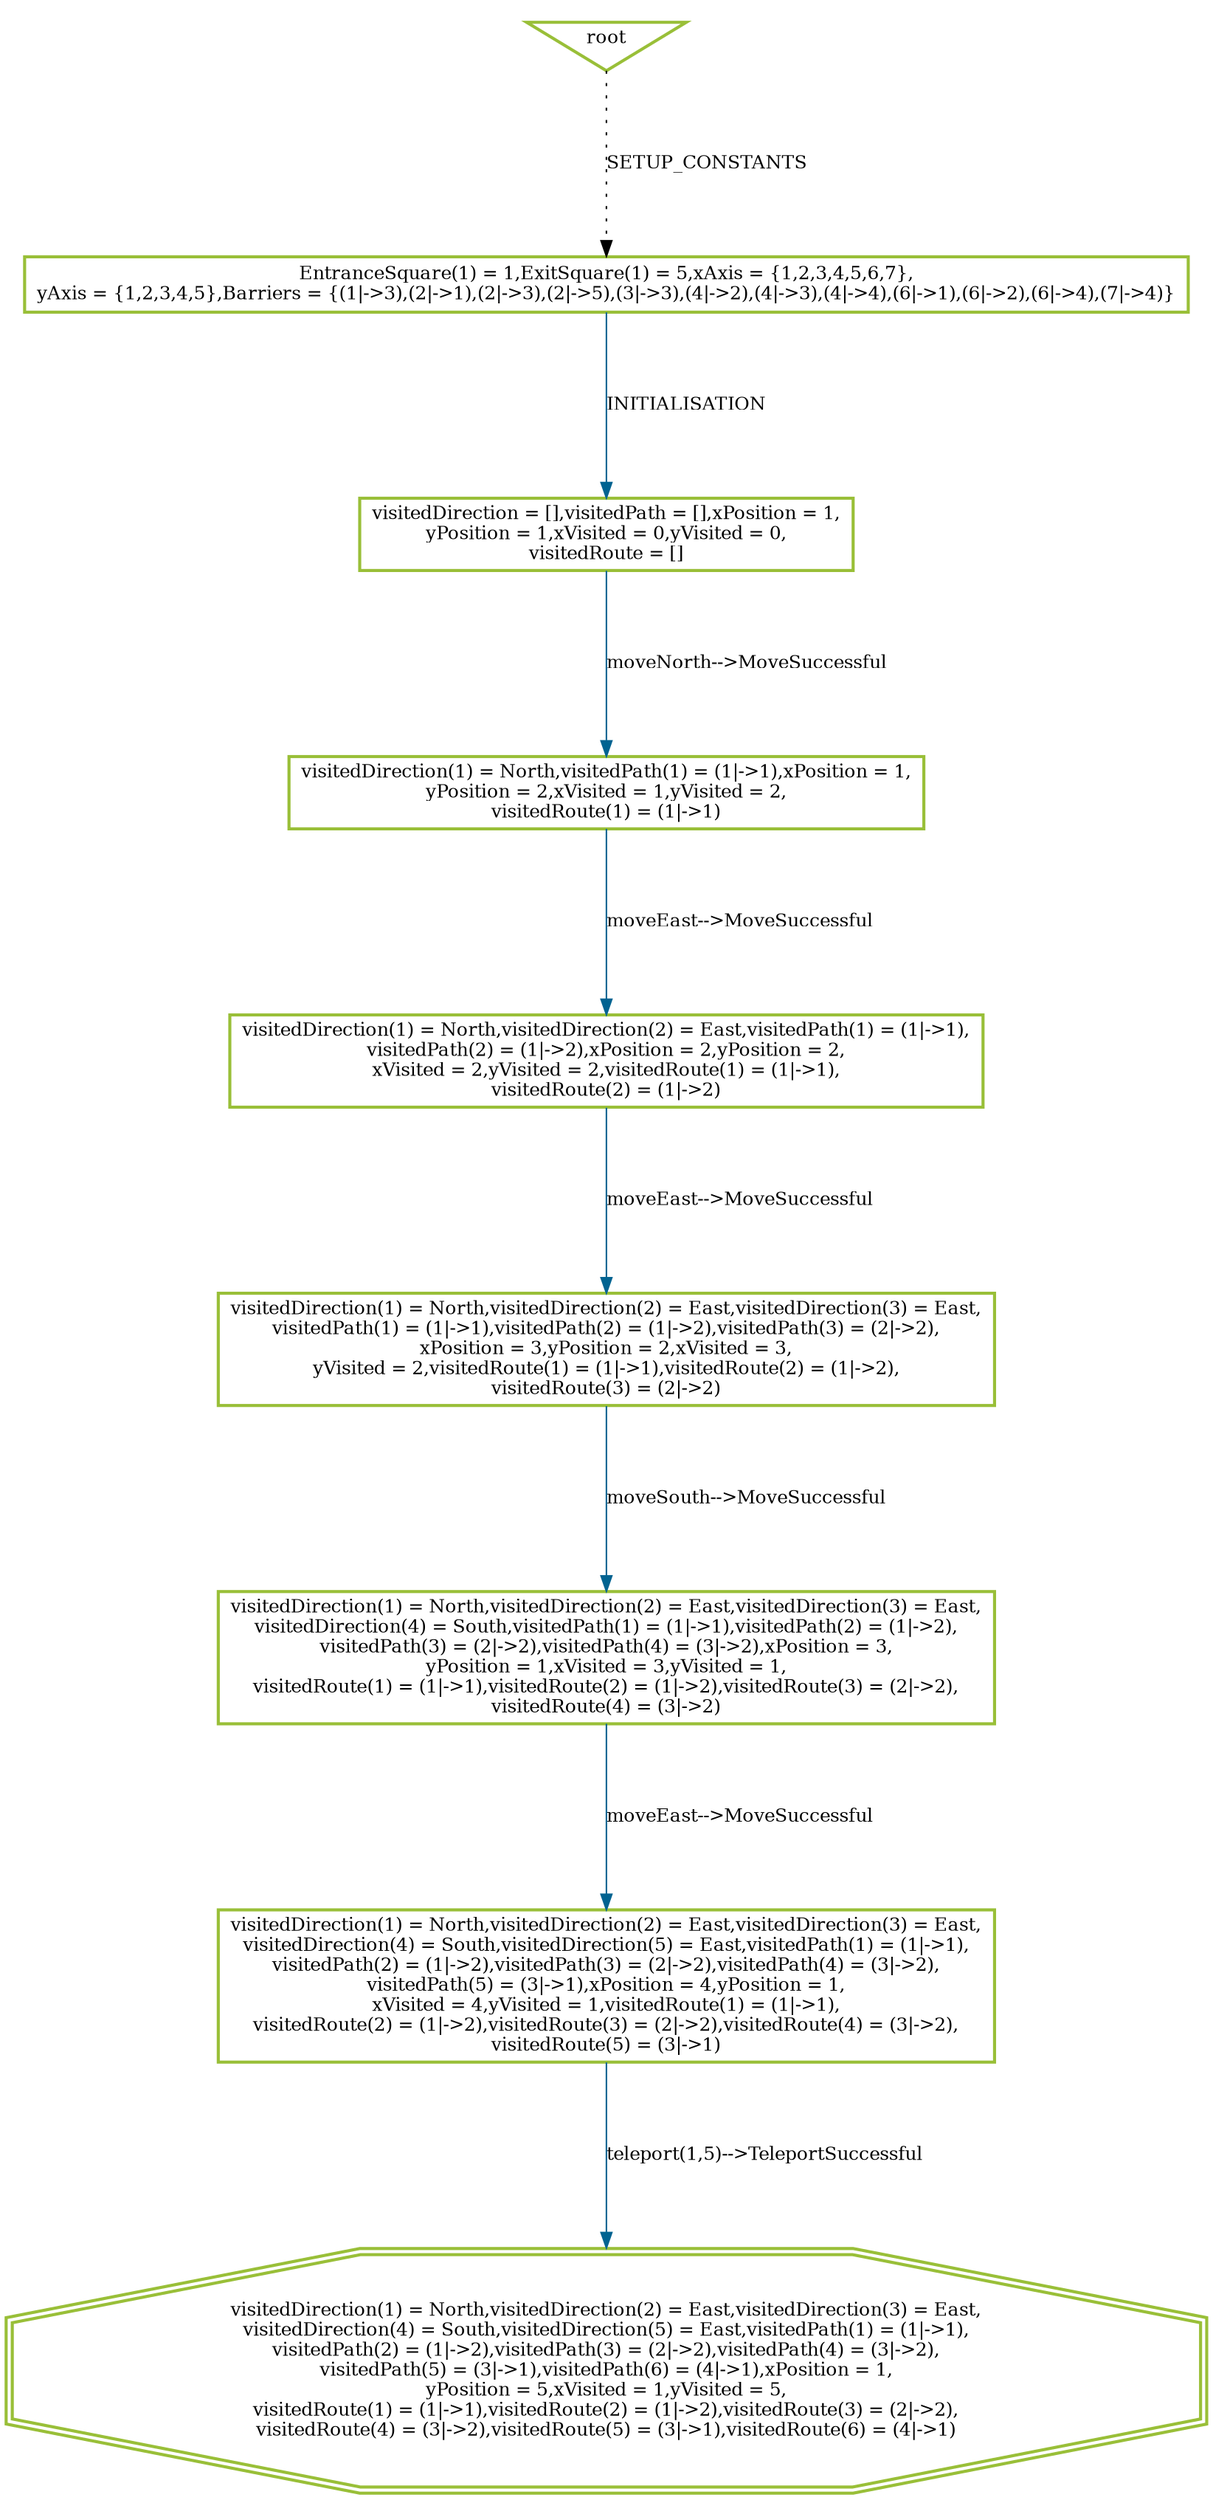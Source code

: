 digraph "history" {
	graph [
		fontsize = "14"
		fontname = "Times-Roman"
		fontcolor = "black"
		nodesep = "1.5"
		ranksep = "1.5"
	]
	node [
		fontsize = "14"
		fontname = "Times-Roman"
		fontcolor = "black"
		shape = "ellipse"
		style = "solid"
	]
	edge [
		fontsize = "14"
		fontname = "Times-Roman"
		fontcolor = "black"
		style = "solid"
	]
	"root" [
		fontsize = "12"
		fontname = "Times-Roman"
		fontcolor = "black"
		penwidth = "2"
		label = "root"
		shape = "invtriangle"
		style = "solid"
		color = "#99BF38"
	]
	"0" [
		fontsize = "12"
		fontname = "Times-Roman"
		fontcolor = "black"
		penwidth = "2"
		label = "EntranceSquare(1) = 1,ExitSquare(1) = 5,xAxis = \{1,2,3,4,5,6,7\},\nyAxis = \{1,2,3,4,5\},Barriers = \{(1\|-\>3),(2\|-\>1),(2\|-\>3),(2\|-\>5),(3\|-\>3),(4\|-\>2),(4\|-\>3),(4\|-\>4),(6\|-\>1),(6\|-\>2),(6\|-\>4),(7\|-\>4)\}"
		shape = "box"
		style = "solid"
		color = "#99BF38"
	]
	"1" [
		fontsize = "12"
		fontname = "Times-Roman"
		fontcolor = "black"
		penwidth = "2"
		label = "visitedDirection = [],visitedPath = [],xPosition = 1,\nyPosition = 1,xVisited = 0,yVisited = 0,\nvisitedRoute = []"
		shape = "box"
		style = "solid"
		color = "#99BF38"
	]
	"2" [
		fontsize = "12"
		fontname = "Times-Roman"
		fontcolor = "black"
		penwidth = "2"
		label = "visitedDirection(1) = North,visitedPath(1) = (1\|-\>1),xPosition = 1,\nyPosition = 2,xVisited = 1,yVisited = 2,\nvisitedRoute(1) = (1\|-\>1)"
		shape = "box"
		style = "solid"
		color = "#99BF38"
	]
	"12" [
		fontsize = "12"
		fontname = "Times-Roman"
		fontcolor = "black"
		penwidth = "2"
		label = "visitedDirection(1) = North,visitedDirection(2) = East,visitedPath(1) = (1\|-\>1),\nvisitedPath(2) = (1\|-\>2),xPosition = 2,yPosition = 2,\nxVisited = 2,yVisited = 2,visitedRoute(1) = (1\|-\>1),\nvisitedRoute(2) = (1\|-\>2)"
		shape = "box"
		style = "solid"
		color = "#99BF38"
	]
	"21" [
		fontsize = "12"
		fontname = "Times-Roman"
		fontcolor = "black"
		penwidth = "2"
		label = "visitedDirection(1) = North,visitedDirection(2) = East,visitedDirection(3) = East,\nvisitedPath(1) = (1\|-\>1),visitedPath(2) = (1\|-\>2),visitedPath(3) = (2\|-\>2),\nxPosition = 3,yPosition = 2,xVisited = 3,\nyVisited = 2,visitedRoute(1) = (1\|-\>1),visitedRoute(2) = (1\|-\>2),\nvisitedRoute(3) = (2\|-\>2)"
		shape = "box"
		style = "solid"
		color = "#99BF38"
	]
	"31" [
		fontsize = "12"
		fontname = "Times-Roman"
		fontcolor = "black"
		penwidth = "2"
		label = "visitedDirection(1) = North,visitedDirection(2) = East,visitedDirection(3) = East,\nvisitedDirection(4) = South,visitedPath(1) = (1\|-\>1),visitedPath(2) = (1\|-\>2),\nvisitedPath(3) = (2\|-\>2),visitedPath(4) = (3\|-\>2),xPosition = 3,\nyPosition = 1,xVisited = 3,yVisited = 1,\nvisitedRoute(1) = (1\|-\>1),visitedRoute(2) = (1\|-\>2),visitedRoute(3) = (2\|-\>2),\nvisitedRoute(4) = (3\|-\>2)"
		shape = "box"
		style = "solid"
		color = "#99BF38"
	]
	"42" [
		fontsize = "12"
		fontname = "Times-Roman"
		fontcolor = "black"
		penwidth = "2"
		label = "visitedDirection(1) = North,visitedDirection(2) = East,visitedDirection(3) = East,\nvisitedDirection(4) = South,visitedDirection(5) = East,visitedPath(1) = (1\|-\>1),\nvisitedPath(2) = (1\|-\>2),visitedPath(3) = (2\|-\>2),visitedPath(4) = (3\|-\>2),\nvisitedPath(5) = (3\|-\>1),xPosition = 4,yPosition = 1,\nxVisited = 4,yVisited = 1,visitedRoute(1) = (1\|-\>1),\nvisitedRoute(2) = (1\|-\>2),visitedRoute(3) = (2\|-\>2),visitedRoute(4) = (3\|-\>2),\nvisitedRoute(5) = (3\|-\>1)"
		shape = "box"
		style = "solid"
		color = "#99BF38"
	]
	"61" [
		fontsize = "12"
		fontname = "Times-Roman"
		fontcolor = "black"
		penwidth = "2"
		label = "visitedDirection(1) = North,visitedDirection(2) = East,visitedDirection(3) = East,\nvisitedDirection(4) = South,visitedDirection(5) = East,visitedPath(1) = (1\|-\>1),\nvisitedPath(2) = (1\|-\>2),visitedPath(3) = (2\|-\>2),visitedPath(4) = (3\|-\>2),\nvisitedPath(5) = (3\|-\>1),visitedPath(6) = (4\|-\>1),xPosition = 1,\nyPosition = 5,xVisited = 1,yVisited = 5,\nvisitedRoute(1) = (1\|-\>1),visitedRoute(2) = (1\|-\>2),visitedRoute(3) = (2\|-\>2),\nvisitedRoute(4) = (3\|-\>2),visitedRoute(5) = (3\|-\>1),visitedRoute(6) = (4\|-\>1)"
		shape = "doubleoctagon"
		style = "solid"
		color = "#99BF38"
	]
	"root" -> "0" [
		fontsize = "12"
		fontname = "Times-Roman"
		fontcolor = "black"
		label = "SETUP_CONSTANTS"
		style = "dotted"
		color = "black"
	]
	"0" -> "1" [
		fontsize = "12"
		fontname = "Times-Roman"
		fontcolor = "black"
		label = "INITIALISATION"
		style = "solid"
		color = "#006391"
	]
	"1" -> "2" [
		fontsize = "12"
		fontname = "Times-Roman"
		fontcolor = "black"
		label = "moveNorth--\>MoveSuccessful"
		style = "solid"
		color = "#006391"
	]
	"2" -> "12" [
		fontsize = "12"
		fontname = "Times-Roman"
		fontcolor = "black"
		label = "moveEast--\>MoveSuccessful"
		style = "solid"
		color = "#006391"
	]
	"12" -> "21" [
		fontsize = "12"
		fontname = "Times-Roman"
		fontcolor = "black"
		label = "moveEast--\>MoveSuccessful"
		style = "solid"
		color = "#006391"
	]
	"21" -> "31" [
		fontsize = "12"
		fontname = "Times-Roman"
		fontcolor = "black"
		label = "moveSouth--\>MoveSuccessful"
		style = "solid"
		color = "#006391"
	]
	"31" -> "42" [
		fontsize = "12"
		fontname = "Times-Roman"
		fontcolor = "black"
		label = "moveEast--\>MoveSuccessful"
		style = "solid"
		color = "#006391"
	]
	"42" -> "61" [
		fontsize = "12"
		fontname = "Times-Roman"
		fontcolor = "black"
		label = "teleport(1,5)--\>TeleportSuccessful"
		style = "solid"
		color = "#006391"
	]
}
